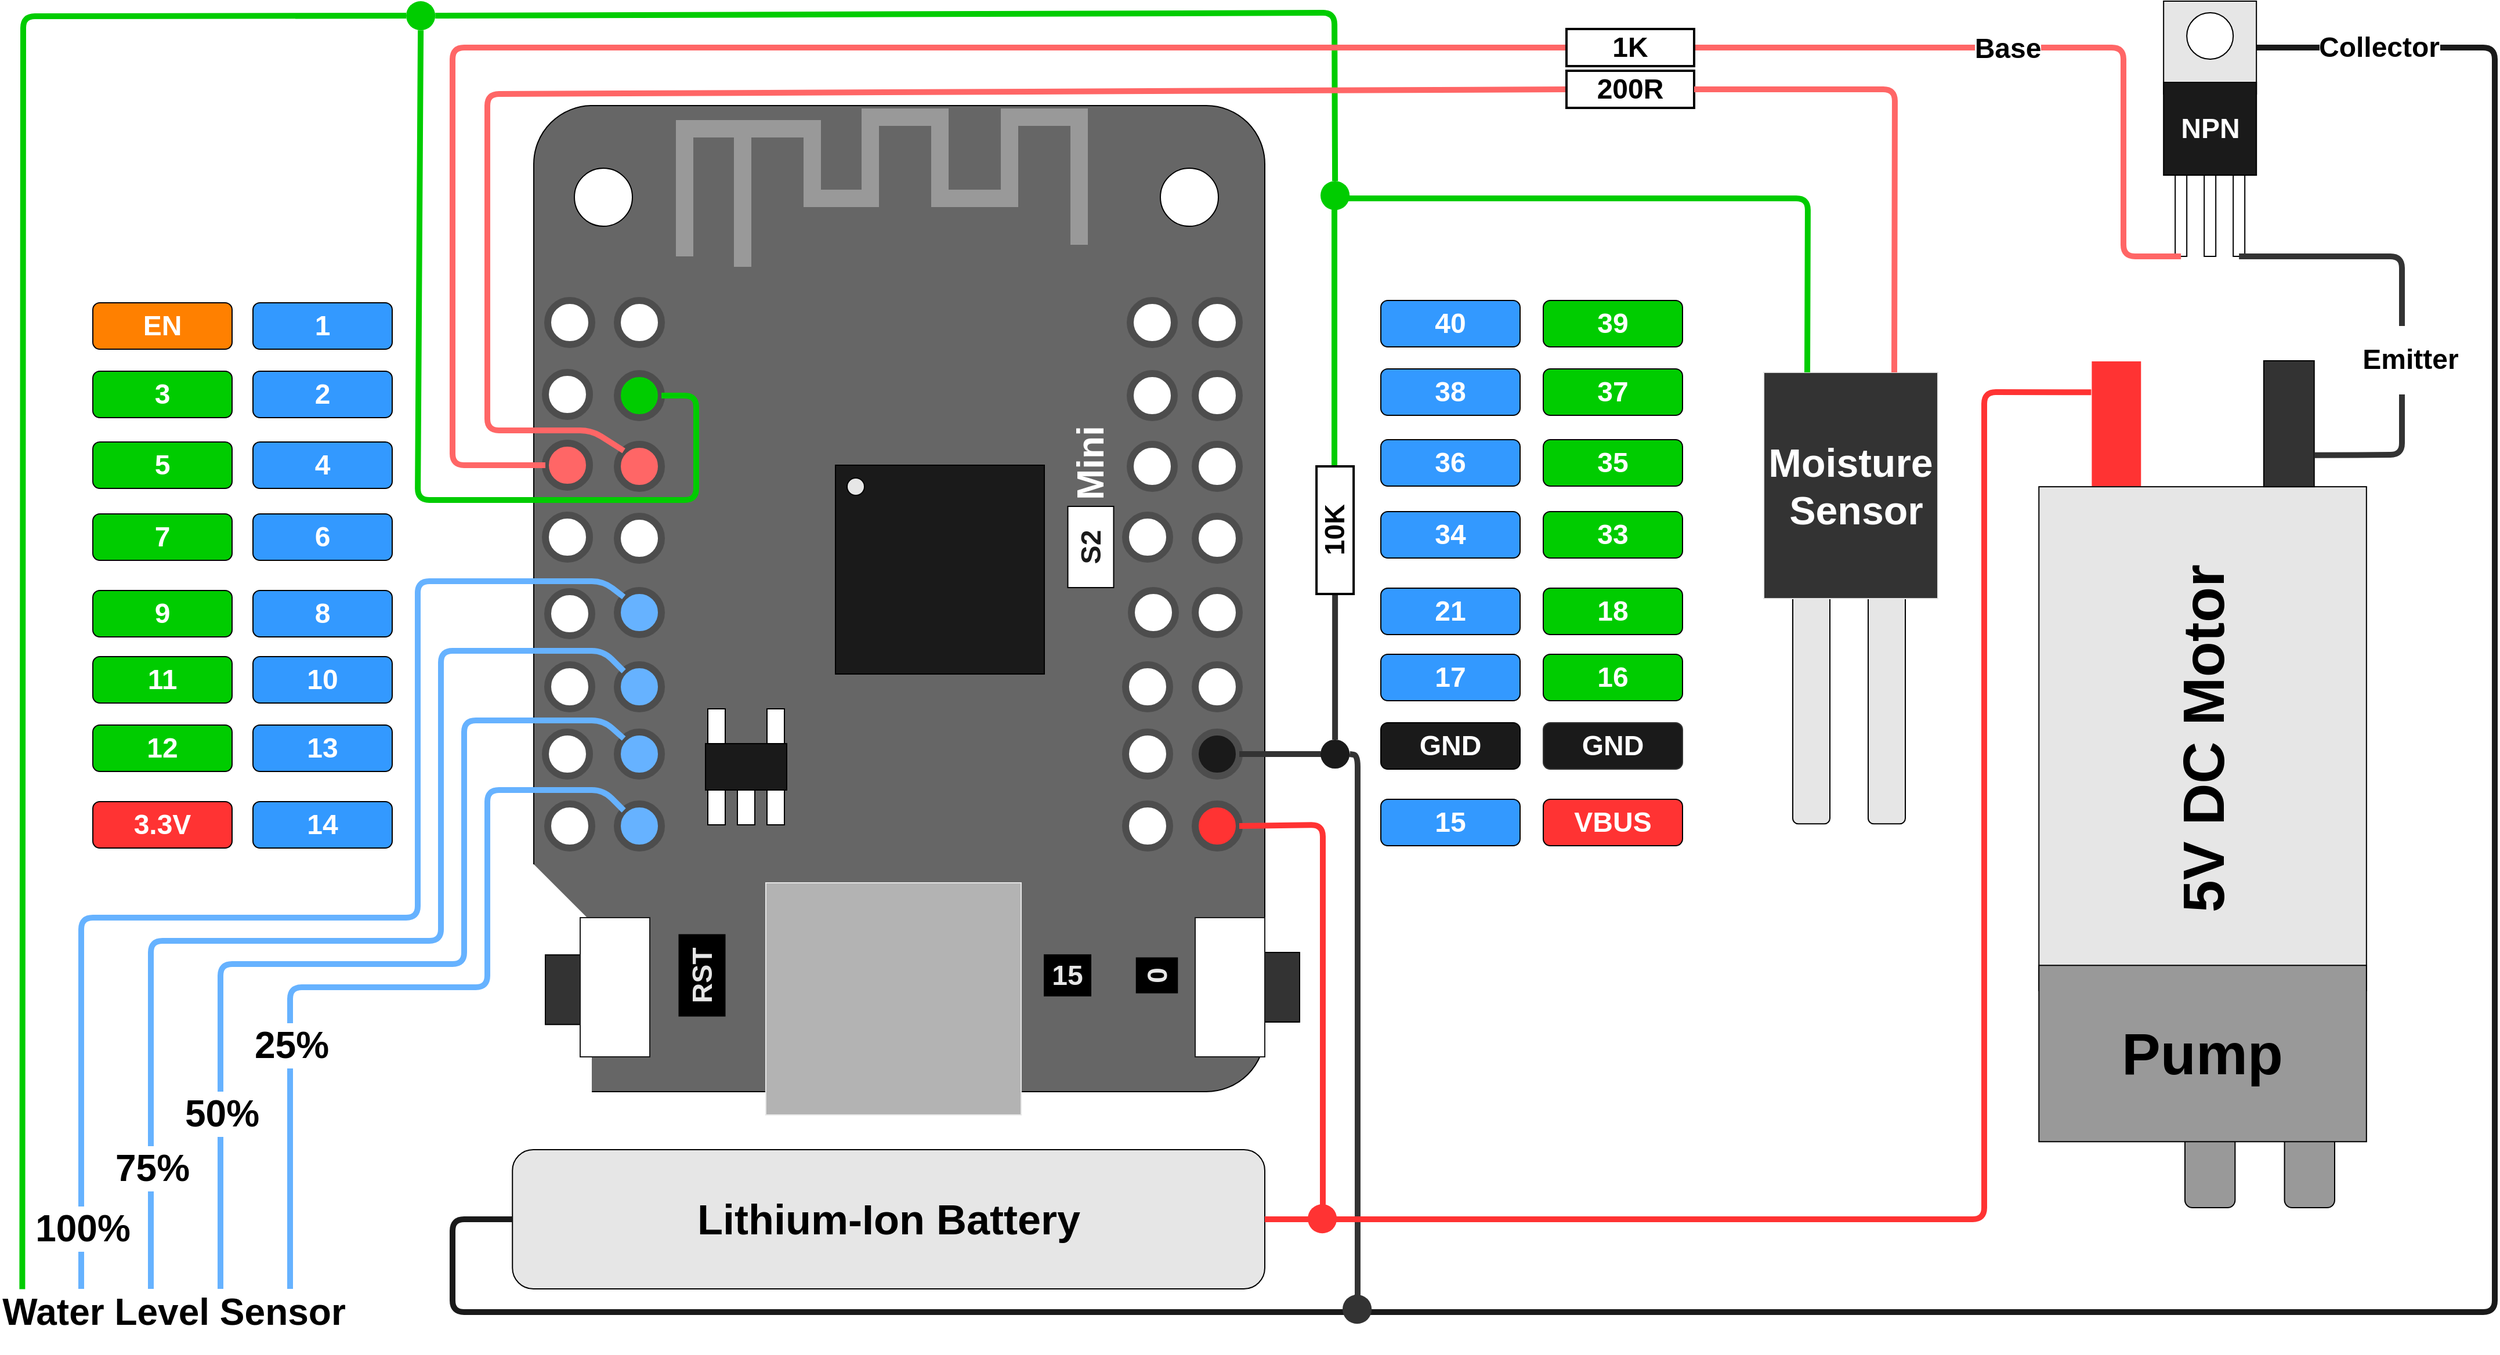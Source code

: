 <mxfile version="24.7.1" type="device">
  <diagram name="Page-1" id="AY__ZtW77cSAb1CSKdHF">
    <mxGraphModel dx="3865" dy="2707" grid="1" gridSize="10" guides="1" tooltips="1" connect="1" arrows="1" fold="1" page="1" pageScale="1" pageWidth="850" pageHeight="1100" math="0" shadow="0">
      <root>
        <mxCell id="0" />
        <mxCell id="1" parent="0" />
        <mxCell id="TcDIFDmibQCKH7xWG7xC-8" value="" style="endArrow=none;html=1;strokeColor=#00CC00;strokeWidth=5;exitX=1;exitY=0.5;exitDx=0;exitDy=0;entryX=0.5;entryY=0;entryDx=0;entryDy=0;" edge="1" parent="1" source="TcDIFDmibQCKH7xWG7xC-5" target="u716lGbHVDkh0mk6CN_7-56">
          <mxGeometry width="50" height="50" relative="1" as="geometry">
            <mxPoint x="463" y="-180" as="sourcePoint" />
            <mxPoint x="920" y="-170" as="targetPoint" />
            <Array as="points">
              <mxPoint x="880" y="-60" />
            </Array>
          </mxGeometry>
        </mxCell>
        <mxCell id="u716lGbHVDkh0mk6CN_7-10" value="" style="rounded=1;whiteSpace=wrap;html=1;fillColor=#999999;fontColor=#000000;" parent="1" vertex="1">
          <mxGeometry x="1698.79" y="889.12" width="43.21" height="80.88" as="geometry" />
        </mxCell>
        <mxCell id="pgvzjLH3voalXGMV9zmU-2" value="" style="rounded=1;whiteSpace=wrap;html=1;fillColor=#666666;arcSize=8;" parent="1" vertex="1">
          <mxGeometry x="190" y="20" width="630" height="850" as="geometry" />
        </mxCell>
        <mxCell id="pgvzjLH3voalXGMV9zmU-93" value="" style="shape=card;whiteSpace=wrap;html=1;rotation=90;size=50;strokeColor=none;fillColor=#FFFFFF;" parent="1" vertex="1">
          <mxGeometry x="115" y="745.81" width="196.81" height="53.19" as="geometry" />
        </mxCell>
        <mxCell id="pgvzjLH3voalXGMV9zmU-3" value="" style="rounded=0;whiteSpace=wrap;html=1;fillColor=#B3B3B3;fontColor=#333333;strokeColor=#E6E6E6;" parent="1" vertex="1">
          <mxGeometry x="390" y="690" width="220" height="200" as="geometry" />
        </mxCell>
        <mxCell id="pgvzjLH3voalXGMV9zmU-4" value="" style="whiteSpace=wrap;html=1;aspect=fixed;fillColor=#1A1A1A;" parent="1" vertex="1">
          <mxGeometry x="450" y="330" width="180" height="180" as="geometry" />
        </mxCell>
        <mxCell id="pgvzjLH3voalXGMV9zmU-5" value="" style="ellipse;whiteSpace=wrap;html=1;aspect=fixed;fillColor=#E6E6E6;" parent="1" vertex="1">
          <mxGeometry x="460" y="341" width="15" height="15" as="geometry" />
        </mxCell>
        <mxCell id="pgvzjLH3voalXGMV9zmU-7" value="" style="rounded=0;whiteSpace=wrap;html=1;fillColor=#1A1A1A;" parent="1" vertex="1">
          <mxGeometry x="338" y="570" width="70" height="40" as="geometry" />
        </mxCell>
        <mxCell id="pgvzjLH3voalXGMV9zmU-8" value="&lt;h1&gt;EN&lt;/h1&gt;" style="rounded=1;whiteSpace=wrap;html=1;fillColor=#FF8000;fontColor=#FFFFFF;" parent="1" vertex="1">
          <mxGeometry x="-190" y="190" width="120" height="40" as="geometry" />
        </mxCell>
        <mxCell id="pgvzjLH3voalXGMV9zmU-9" value="&lt;h1&gt;1&lt;/h1&gt;" style="rounded=1;whiteSpace=wrap;html=1;fillColor=#3399FF;fontColor=#FFFFFF;" parent="1" vertex="1">
          <mxGeometry x="-52" y="190" width="120" height="40" as="geometry" />
        </mxCell>
        <mxCell id="pgvzjLH3voalXGMV9zmU-10" value="&lt;h1&gt;3&lt;/h1&gt;" style="rounded=1;whiteSpace=wrap;html=1;fillColor=#00CC00;fontColor=#FFFFFF;" parent="1" vertex="1">
          <mxGeometry x="-190" y="249" width="120" height="40" as="geometry" />
        </mxCell>
        <mxCell id="pgvzjLH3voalXGMV9zmU-11" value="&lt;h1&gt;5&lt;/h1&gt;" style="rounded=1;whiteSpace=wrap;html=1;fillColor=#00CC00;fontColor=#FFFFFF;" parent="1" vertex="1">
          <mxGeometry x="-190" y="310" width="120" height="40" as="geometry" />
        </mxCell>
        <mxCell id="pgvzjLH3voalXGMV9zmU-12" value="&lt;h1&gt;7&lt;/h1&gt;" style="rounded=1;whiteSpace=wrap;html=1;fillColor=#00CC00;fontColor=#FFFFFF;" parent="1" vertex="1">
          <mxGeometry x="-190" y="372" width="120" height="40" as="geometry" />
        </mxCell>
        <mxCell id="pgvzjLH3voalXGMV9zmU-13" value="&lt;h1&gt;&lt;font color=&quot;#1a1a1a&quot;&gt;S2&lt;/font&gt;&lt;/h1&gt;" style="rounded=0;whiteSpace=wrap;html=1;rotation=-90;fontColor=#E6E6E6;fillColor=#FFFFFF;" parent="1" vertex="1">
          <mxGeometry x="635" y="380.75" width="70" height="39.5" as="geometry" />
        </mxCell>
        <mxCell id="pgvzjLH3voalXGMV9zmU-14" value="&lt;h1&gt;9&lt;/h1&gt;" style="rounded=1;whiteSpace=wrap;html=1;fillColor=#00CC00;fontColor=#FFFFFF;" parent="1" vertex="1">
          <mxGeometry x="-190" y="438" width="120" height="40" as="geometry" />
        </mxCell>
        <mxCell id="pgvzjLH3voalXGMV9zmU-15" value="&lt;h1&gt;11&lt;/h1&gt;" style="rounded=1;whiteSpace=wrap;html=1;fillColor=#00CC00;fontColor=#FFFFFF;" parent="1" vertex="1">
          <mxGeometry x="-190" y="495" width="120" height="40" as="geometry" />
        </mxCell>
        <mxCell id="pgvzjLH3voalXGMV9zmU-16" value="&lt;h1&gt;12&lt;/h1&gt;" style="rounded=1;whiteSpace=wrap;html=1;fillColor=#00CC00;fontColor=#FFFFFF;" parent="1" vertex="1">
          <mxGeometry x="-190" y="554" width="120" height="40" as="geometry" />
        </mxCell>
        <mxCell id="pgvzjLH3voalXGMV9zmU-17" value="&lt;h1&gt;3.3V&lt;/h1&gt;" style="rounded=1;whiteSpace=wrap;html=1;fillColor=#FF3333;fontColor=#FFFFFF;" parent="1" vertex="1">
          <mxGeometry x="-190" y="620" width="120" height="40" as="geometry" />
        </mxCell>
        <mxCell id="pgvzjLH3voalXGMV9zmU-18" value="&lt;h1&gt;2&lt;/h1&gt;" style="rounded=1;whiteSpace=wrap;html=1;fillColor=#3399FF;fontColor=#FFFFFF;" parent="1" vertex="1">
          <mxGeometry x="-52" y="249" width="120" height="40" as="geometry" />
        </mxCell>
        <mxCell id="pgvzjLH3voalXGMV9zmU-21" value="&lt;h1&gt;4&lt;/h1&gt;" style="rounded=1;whiteSpace=wrap;html=1;fillColor=#3399FF;fontColor=#FFFFFF;" parent="1" vertex="1">
          <mxGeometry x="-52" y="310" width="120" height="40" as="geometry" />
        </mxCell>
        <mxCell id="pgvzjLH3voalXGMV9zmU-22" value="&lt;h1&gt;6&lt;/h1&gt;" style="rounded=1;whiteSpace=wrap;html=1;fillColor=#3399FF;fontColor=#FFFFFF;" parent="1" vertex="1">
          <mxGeometry x="-52" y="372" width="120" height="40" as="geometry" />
        </mxCell>
        <mxCell id="pgvzjLH3voalXGMV9zmU-23" value="&lt;h1&gt;8&lt;/h1&gt;" style="rounded=1;whiteSpace=wrap;html=1;fillColor=#3399FF;fontColor=#FFFFFF;" parent="1" vertex="1">
          <mxGeometry x="-52" y="438" width="120" height="40" as="geometry" />
        </mxCell>
        <mxCell id="pgvzjLH3voalXGMV9zmU-24" value="&lt;h1&gt;10&lt;/h1&gt;" style="rounded=1;whiteSpace=wrap;html=1;fillColor=#3399FF;fontColor=#FFFFFF;" parent="1" vertex="1">
          <mxGeometry x="-52" y="495" width="120" height="40" as="geometry" />
        </mxCell>
        <mxCell id="pgvzjLH3voalXGMV9zmU-25" value="&lt;h1&gt;13&lt;/h1&gt;" style="rounded=1;whiteSpace=wrap;html=1;fillColor=#3399FF;fontColor=#FFFFFF;" parent="1" vertex="1">
          <mxGeometry x="-52" y="554" width="120" height="40" as="geometry" />
        </mxCell>
        <mxCell id="pgvzjLH3voalXGMV9zmU-26" value="&lt;h1&gt;14&lt;/h1&gt;" style="rounded=1;whiteSpace=wrap;html=1;fillColor=#3399FF;fontColor=#FFFFFF;" parent="1" vertex="1">
          <mxGeometry x="-52" y="620" width="120" height="40" as="geometry" />
        </mxCell>
        <mxCell id="pgvzjLH3voalXGMV9zmU-27" value="&lt;h1&gt;&lt;font&gt;GND&lt;/font&gt;&lt;/h1&gt;" style="rounded=1;whiteSpace=wrap;html=1;fillColor=#1A1A1A;fontColor=#FFFFFF;" parent="1" vertex="1">
          <mxGeometry x="920" y="552" width="120" height="40" as="geometry" />
        </mxCell>
        <mxCell id="pgvzjLH3voalXGMV9zmU-28" value="&lt;h1&gt;&lt;font&gt;GND&lt;/font&gt;&lt;/h1&gt;" style="rounded=1;whiteSpace=wrap;html=1;fillColor=#1A1A1A;strokeColor=#333333;fontColor=#FFFFFF;" parent="1" vertex="1">
          <mxGeometry x="1060" y="552" width="120" height="40" as="geometry" />
        </mxCell>
        <mxCell id="pgvzjLH3voalXGMV9zmU-29" value="&lt;h1&gt;VBUS&lt;/h1&gt;" style="rounded=1;whiteSpace=wrap;html=1;fillColor=#FF3333;fontColor=#FFFFFF;" parent="1" vertex="1">
          <mxGeometry x="1060" y="618" width="120" height="40" as="geometry" />
        </mxCell>
        <mxCell id="pgvzjLH3voalXGMV9zmU-30" value="&lt;h1&gt;15&lt;/h1&gt;" style="rounded=1;whiteSpace=wrap;html=1;fillColor=#3399FF;fontColor=#FFFFFF;" parent="1" vertex="1">
          <mxGeometry x="920" y="618" width="120" height="40" as="geometry" />
        </mxCell>
        <mxCell id="pgvzjLH3voalXGMV9zmU-31" value="&lt;h1&gt;16&lt;/h1&gt;" style="rounded=1;whiteSpace=wrap;html=1;fillColor=#00CC00;fontColor=#FFFFFF;" parent="1" vertex="1">
          <mxGeometry x="1060" y="493" width="120" height="40" as="geometry" />
        </mxCell>
        <mxCell id="pgvzjLH3voalXGMV9zmU-32" value="&lt;h1&gt;RST&lt;/h1&gt;" style="rounded=0;whiteSpace=wrap;html=1;rotation=-90;fontColor=#E6E6E6;fillColor=#000000;" parent="1" vertex="1">
          <mxGeometry x="300" y="750" width="70" height="39.5" as="geometry" />
        </mxCell>
        <mxCell id="pgvzjLH3voalXGMV9zmU-33" value="&lt;h1&gt;15&lt;/h1&gt;" style="rounded=0;whiteSpace=wrap;html=1;rotation=0;fontColor=#E6E6E6;fillColor=#000000;" parent="1" vertex="1">
          <mxGeometry x="630" y="752.13" width="40" height="35.25" as="geometry" />
        </mxCell>
        <mxCell id="pgvzjLH3voalXGMV9zmU-34" value="&lt;h1&gt;0&lt;/h1&gt;" style="rounded=0;whiteSpace=wrap;html=1;rotation=90;fontColor=#E6E6E6;fillColor=#000000;" parent="1" vertex="1">
          <mxGeometry x="712" y="752.13" width="30" height="35.25" as="geometry" />
        </mxCell>
        <mxCell id="pgvzjLH3voalXGMV9zmU-35" value="&lt;h1 style=&quot;font-size: 32px;&quot;&gt;Mini&lt;/h1&gt;" style="rounded=0;whiteSpace=wrap;html=1;fillColor=none;strokeColor=none;rotation=-90;fontSize=32;fontColor=#FFFFFF;" parent="1" vertex="1">
          <mxGeometry x="635" y="310" width="70" height="36" as="geometry" />
        </mxCell>
        <mxCell id="pgvzjLH3voalXGMV9zmU-36" value="" style="rounded=0;whiteSpace=wrap;html=1;fillColor=#333333;" parent="1" vertex="1">
          <mxGeometry x="820" y="750" width="30" height="60" as="geometry" />
        </mxCell>
        <mxCell id="pgvzjLH3voalXGMV9zmU-37" value="" style="rounded=0;whiteSpace=wrap;html=1;fillColor=#333333;" parent="1" vertex="1">
          <mxGeometry x="200" y="752.13" width="30" height="60" as="geometry" />
        </mxCell>
        <mxCell id="pgvzjLH3voalXGMV9zmU-38" value="" style="rounded=0;whiteSpace=wrap;html=1;fillColor=#FFFFFF;strokeColor=#1A1A1A;" parent="1" vertex="1">
          <mxGeometry x="230" y="720" width="60" height="120" as="geometry" />
        </mxCell>
        <mxCell id="pgvzjLH3voalXGMV9zmU-39" value="" style="rounded=0;whiteSpace=wrap;html=1;fillColor=#FFFFFF;strokeColor=#1A1A1A;" parent="1" vertex="1">
          <mxGeometry x="760" y="720" width="60" height="120" as="geometry" />
        </mxCell>
        <mxCell id="pgvzjLH3voalXGMV9zmU-40" value="&lt;h1&gt;18&lt;/h1&gt;" style="rounded=1;whiteSpace=wrap;html=1;fillColor=#00CC00;fontColor=#FFFFFF;" parent="1" vertex="1">
          <mxGeometry x="1060" y="436" width="120" height="40" as="geometry" />
        </mxCell>
        <mxCell id="pgvzjLH3voalXGMV9zmU-41" value="&lt;h1&gt;33&lt;/h1&gt;" style="rounded=1;whiteSpace=wrap;html=1;fillColor=#00CC00;fontColor=#FFFFFF;" parent="1" vertex="1">
          <mxGeometry x="1060" y="370" width="120" height="40" as="geometry" />
        </mxCell>
        <mxCell id="pgvzjLH3voalXGMV9zmU-42" value="" style="rounded=0;whiteSpace=wrap;html=1;fillColor=#FFFFFF;" parent="1" vertex="1">
          <mxGeometry x="391" y="540" width="15" height="30" as="geometry" />
        </mxCell>
        <mxCell id="pgvzjLH3voalXGMV9zmU-43" value="" style="rounded=0;whiteSpace=wrap;html=1;fillColor=#FFFFFF;" parent="1" vertex="1">
          <mxGeometry x="391" y="610" width="15" height="30" as="geometry" />
        </mxCell>
        <mxCell id="pgvzjLH3voalXGMV9zmU-44" value="" style="rounded=0;whiteSpace=wrap;html=1;fillColor=#FFFFFF;" parent="1" vertex="1">
          <mxGeometry x="365.5" y="610" width="15" height="30" as="geometry" />
        </mxCell>
        <mxCell id="pgvzjLH3voalXGMV9zmU-45" value="" style="rounded=0;whiteSpace=wrap;html=1;fillColor=#FFFFFF;" parent="1" vertex="1">
          <mxGeometry x="340" y="610" width="15" height="30" as="geometry" />
        </mxCell>
        <mxCell id="pgvzjLH3voalXGMV9zmU-46" value="" style="rounded=0;whiteSpace=wrap;html=1;fillColor=#FFFFFF;" parent="1" vertex="1">
          <mxGeometry x="340" y="540" width="15" height="30" as="geometry" />
        </mxCell>
        <mxCell id="pgvzjLH3voalXGMV9zmU-47" value="&lt;h1&gt;35&lt;/h1&gt;" style="rounded=1;whiteSpace=wrap;html=1;fillColor=#00CC00;fontColor=#FFFFFF;" parent="1" vertex="1">
          <mxGeometry x="1060" y="308" width="120" height="40" as="geometry" />
        </mxCell>
        <mxCell id="pgvzjLH3voalXGMV9zmU-48" value="&lt;h1&gt;37&lt;/h1&gt;" style="rounded=1;whiteSpace=wrap;html=1;fillColor=#00CC00;fontColor=#FFFFFF;" parent="1" vertex="1">
          <mxGeometry x="1060" y="247" width="120" height="40" as="geometry" />
        </mxCell>
        <mxCell id="pgvzjLH3voalXGMV9zmU-49" value="&lt;h1&gt;39&lt;/h1&gt;" style="rounded=1;whiteSpace=wrap;html=1;fillColor=#00CC00;fontColor=#FFFFFF;" parent="1" vertex="1">
          <mxGeometry x="1060" y="188" width="120" height="40" as="geometry" />
        </mxCell>
        <mxCell id="pgvzjLH3voalXGMV9zmU-50" value="&lt;h1&gt;17&lt;/h1&gt;" style="rounded=1;whiteSpace=wrap;html=1;fillColor=#3399FF;fontColor=#FFFFFF;" parent="1" vertex="1">
          <mxGeometry x="920" y="493" width="120" height="40" as="geometry" />
        </mxCell>
        <mxCell id="pgvzjLH3voalXGMV9zmU-51" value="&lt;h1&gt;21&lt;/h1&gt;" style="rounded=1;whiteSpace=wrap;html=1;fillColor=#3399FF;fontColor=#FFFFFF;" parent="1" vertex="1">
          <mxGeometry x="920" y="436" width="120" height="40" as="geometry" />
        </mxCell>
        <mxCell id="pgvzjLH3voalXGMV9zmU-52" value="&lt;h1&gt;34&lt;/h1&gt;" style="rounded=1;whiteSpace=wrap;html=1;fillColor=#3399FF;fontColor=#FFFFFF;" parent="1" vertex="1">
          <mxGeometry x="920" y="370" width="120" height="40" as="geometry" />
        </mxCell>
        <mxCell id="pgvzjLH3voalXGMV9zmU-53" value="&lt;h1&gt;36&lt;/h1&gt;" style="rounded=1;whiteSpace=wrap;html=1;fillColor=#3399FF;fontColor=#FFFFFF;" parent="1" vertex="1">
          <mxGeometry x="920" y="308" width="120" height="40" as="geometry" />
        </mxCell>
        <mxCell id="pgvzjLH3voalXGMV9zmU-54" value="&lt;h1&gt;38&lt;/h1&gt;" style="rounded=1;whiteSpace=wrap;html=1;fillColor=#3399FF;fontColor=#FFFFFF;" parent="1" vertex="1">
          <mxGeometry x="920" y="247" width="120" height="40" as="geometry" />
        </mxCell>
        <mxCell id="pgvzjLH3voalXGMV9zmU-55" value="&lt;h1&gt;40&lt;/h1&gt;" style="rounded=1;whiteSpace=wrap;html=1;fillColor=#3399FF;fontColor=#FFFFFF;" parent="1" vertex="1">
          <mxGeometry x="920" y="188" width="120" height="40" as="geometry" />
        </mxCell>
        <mxCell id="pgvzjLH3voalXGMV9zmU-56" value="" style="ellipse;whiteSpace=wrap;html=1;aspect=fixed;fillColor=#FFFFFF;" parent="1" vertex="1">
          <mxGeometry x="225" y="74" width="50" height="50" as="geometry" />
        </mxCell>
        <mxCell id="pgvzjLH3voalXGMV9zmU-57" value="" style="ellipse;whiteSpace=wrap;html=1;aspect=fixed;fillColor=#FFFFFF;" parent="1" vertex="1">
          <mxGeometry x="730" y="74" width="50" height="50" as="geometry" />
        </mxCell>
        <mxCell id="pgvzjLH3voalXGMV9zmU-58" value="" style="ellipse;whiteSpace=wrap;html=1;aspect=fixed;strokeWidth=6;strokeColor=#4D4D4D;fillColor=#FFFFFF;" parent="1" vertex="1">
          <mxGeometry x="202" y="188" width="38" height="38" as="geometry" />
        </mxCell>
        <mxCell id="pgvzjLH3voalXGMV9zmU-59" value="" style="ellipse;whiteSpace=wrap;html=1;aspect=fixed;strokeWidth=6;strokeColor=#4D4D4D;fillColor=#FFFFFF;" parent="1" vertex="1">
          <mxGeometry x="200" y="250" width="38" height="38" as="geometry" />
        </mxCell>
        <mxCell id="pgvzjLH3voalXGMV9zmU-60" value="" style="ellipse;whiteSpace=wrap;html=1;aspect=fixed;strokeWidth=6;strokeColor=#4D4D4D;fillColor=#FF6666;" parent="1" vertex="1">
          <mxGeometry x="200" y="311" width="38" height="38" as="geometry" />
        </mxCell>
        <mxCell id="pgvzjLH3voalXGMV9zmU-61" value="" style="ellipse;whiteSpace=wrap;html=1;aspect=fixed;strokeWidth=6;strokeColor=#4D4D4D;fillColor=#FFFFFF;" parent="1" vertex="1">
          <mxGeometry x="200" y="373" width="38" height="38" as="geometry" />
        </mxCell>
        <mxCell id="pgvzjLH3voalXGMV9zmU-62" value="" style="ellipse;whiteSpace=wrap;html=1;aspect=fixed;strokeWidth=6;strokeColor=#4D4D4D;fillColor=#FFFFFF;" parent="1" vertex="1">
          <mxGeometry x="202" y="439" width="38" height="38" as="geometry" />
        </mxCell>
        <mxCell id="pgvzjLH3voalXGMV9zmU-63" value="" style="ellipse;whiteSpace=wrap;html=1;aspect=fixed;strokeWidth=6;strokeColor=#4D4D4D;fillColor=#FFFFFF;" parent="1" vertex="1">
          <mxGeometry x="202" y="502" width="38" height="38" as="geometry" />
        </mxCell>
        <mxCell id="pgvzjLH3voalXGMV9zmU-64" value="" style="ellipse;whiteSpace=wrap;html=1;aspect=fixed;strokeWidth=6;strokeColor=#4D4D4D;fillColor=#FFFFFF;" parent="1" vertex="1">
          <mxGeometry x="200" y="560" width="38" height="38" as="geometry" />
        </mxCell>
        <mxCell id="pgvzjLH3voalXGMV9zmU-65" value="" style="ellipse;whiteSpace=wrap;html=1;aspect=fixed;strokeWidth=6;strokeColor=#4D4D4D;fillColor=#FFFFFF;" parent="1" vertex="1">
          <mxGeometry x="202" y="622" width="38" height="38" as="geometry" />
        </mxCell>
        <mxCell id="pgvzjLH3voalXGMV9zmU-66" value="" style="ellipse;whiteSpace=wrap;html=1;aspect=fixed;strokeWidth=6;strokeColor=#4D4D4D;fillColor=#66B2FF;" parent="1" vertex="1">
          <mxGeometry x="262" y="622" width="38" height="38" as="geometry" />
        </mxCell>
        <mxCell id="pgvzjLH3voalXGMV9zmU-67" value="" style="ellipse;whiteSpace=wrap;html=1;aspect=fixed;strokeWidth=6;strokeColor=#4D4D4D;fillColor=#66B2FF;" parent="1" vertex="1">
          <mxGeometry x="262" y="560" width="38" height="38" as="geometry" />
        </mxCell>
        <mxCell id="pgvzjLH3voalXGMV9zmU-68" value="" style="ellipse;whiteSpace=wrap;html=1;aspect=fixed;strokeWidth=6;strokeColor=#4D4D4D;fillColor=#66B2FF;" parent="1" vertex="1">
          <mxGeometry x="262" y="502" width="38" height="38" as="geometry" />
        </mxCell>
        <mxCell id="pgvzjLH3voalXGMV9zmU-69" value="" style="ellipse;whiteSpace=wrap;html=1;aspect=fixed;strokeWidth=6;strokeColor=#4D4D4D;fillColor=#66B2FF;" parent="1" vertex="1">
          <mxGeometry x="262" y="438" width="38" height="38" as="geometry" />
        </mxCell>
        <mxCell id="pgvzjLH3voalXGMV9zmU-70" value="" style="ellipse;whiteSpace=wrap;html=1;aspect=fixed;strokeWidth=6;strokeColor=#4D4D4D;fillColor=#FFFFFF;" parent="1" vertex="1">
          <mxGeometry x="262" y="374" width="38" height="38" as="geometry" />
        </mxCell>
        <mxCell id="pgvzjLH3voalXGMV9zmU-71" value="" style="ellipse;whiteSpace=wrap;html=1;aspect=fixed;strokeWidth=6;strokeColor=#4D4D4D;fillColor=#FF6666;" parent="1" vertex="1">
          <mxGeometry x="262" y="312" width="38" height="38" as="geometry" />
        </mxCell>
        <mxCell id="pgvzjLH3voalXGMV9zmU-72" value="" style="ellipse;whiteSpace=wrap;html=1;aspect=fixed;strokeWidth=6;strokeColor=#4D4D4D;fillColor=#00CC00;" parent="1" vertex="1">
          <mxGeometry x="262" y="251" width="38" height="38" as="geometry" />
        </mxCell>
        <mxCell id="pgvzjLH3voalXGMV9zmU-73" value="" style="ellipse;whiteSpace=wrap;html=1;aspect=fixed;strokeWidth=6;strokeColor=#4D4D4D;fillColor=#FFFFFF;" parent="1" vertex="1">
          <mxGeometry x="262" y="188" width="38" height="38" as="geometry" />
        </mxCell>
        <mxCell id="pgvzjLH3voalXGMV9zmU-74" value="" style="ellipse;whiteSpace=wrap;html=1;aspect=fixed;strokeWidth=6;strokeColor=#4D4D4D;fillColor=#FFFFFF;" parent="1" vertex="1">
          <mxGeometry x="704" y="188" width="38" height="38" as="geometry" />
        </mxCell>
        <mxCell id="pgvzjLH3voalXGMV9zmU-75" value="" style="ellipse;whiteSpace=wrap;html=1;aspect=fixed;strokeWidth=6;strokeColor=#4D4D4D;fillColor=#FFFFFF;" parent="1" vertex="1">
          <mxGeometry x="704" y="251" width="38" height="38" as="geometry" />
        </mxCell>
        <mxCell id="pgvzjLH3voalXGMV9zmU-76" value="" style="ellipse;whiteSpace=wrap;html=1;aspect=fixed;strokeWidth=6;strokeColor=#4D4D4D;fillColor=#FFFFFF;" parent="1" vertex="1">
          <mxGeometry x="704" y="312" width="38" height="38" as="geometry" />
        </mxCell>
        <mxCell id="pgvzjLH3voalXGMV9zmU-77" value="" style="ellipse;whiteSpace=wrap;html=1;aspect=fixed;strokeWidth=6;strokeColor=#4D4D4D;fillColor=#FFFFFF;" parent="1" vertex="1">
          <mxGeometry x="700" y="373" width="38" height="38" as="geometry" />
        </mxCell>
        <mxCell id="pgvzjLH3voalXGMV9zmU-78" value="" style="ellipse;whiteSpace=wrap;html=1;aspect=fixed;strokeWidth=6;strokeColor=#4D4D4D;fillColor=#FFFFFF;" parent="1" vertex="1">
          <mxGeometry x="705" y="438" width="38" height="38" as="geometry" />
        </mxCell>
        <mxCell id="pgvzjLH3voalXGMV9zmU-79" value="" style="ellipse;whiteSpace=wrap;html=1;aspect=fixed;strokeWidth=6;strokeColor=#4D4D4D;fillColor=#FFFFFF;" parent="1" vertex="1">
          <mxGeometry x="700" y="502" width="38" height="38" as="geometry" />
        </mxCell>
        <mxCell id="pgvzjLH3voalXGMV9zmU-80" value="" style="ellipse;whiteSpace=wrap;html=1;aspect=fixed;strokeWidth=6;strokeColor=#4D4D4D;fillColor=#FFFFFF;" parent="1" vertex="1">
          <mxGeometry x="700" y="560" width="38" height="38" as="geometry" />
        </mxCell>
        <mxCell id="pgvzjLH3voalXGMV9zmU-81" value="" style="ellipse;whiteSpace=wrap;html=1;aspect=fixed;strokeWidth=6;strokeColor=#4D4D4D;fillColor=#FFFFFF;" parent="1" vertex="1">
          <mxGeometry x="700" y="622" width="38" height="38" as="geometry" />
        </mxCell>
        <mxCell id="pgvzjLH3voalXGMV9zmU-82" value="" style="ellipse;whiteSpace=wrap;html=1;aspect=fixed;strokeWidth=6;strokeColor=#4D4D4D;fillColor=#FF3333;" parent="1" vertex="1">
          <mxGeometry x="760" y="622" width="38" height="38" as="geometry" />
        </mxCell>
        <mxCell id="pgvzjLH3voalXGMV9zmU-83" value="" style="ellipse;whiteSpace=wrap;html=1;aspect=fixed;strokeWidth=6;strokeColor=#4D4D4D;fillColor=#1A1A1A;" parent="1" vertex="1">
          <mxGeometry x="760" y="560" width="38" height="38" as="geometry" />
        </mxCell>
        <mxCell id="pgvzjLH3voalXGMV9zmU-84" value="" style="ellipse;whiteSpace=wrap;html=1;aspect=fixed;strokeWidth=6;strokeColor=#4D4D4D;fillColor=#FFFFFF;" parent="1" vertex="1">
          <mxGeometry x="760" y="502" width="38" height="38" as="geometry" />
        </mxCell>
        <mxCell id="pgvzjLH3voalXGMV9zmU-85" value="" style="ellipse;whiteSpace=wrap;html=1;aspect=fixed;strokeWidth=6;strokeColor=#4D4D4D;fillColor=#FFFFFF;" parent="1" vertex="1">
          <mxGeometry x="760" y="438" width="38" height="38" as="geometry" />
        </mxCell>
        <mxCell id="pgvzjLH3voalXGMV9zmU-86" value="" style="ellipse;whiteSpace=wrap;html=1;aspect=fixed;strokeWidth=6;strokeColor=#4D4D4D;fillColor=#FFFFFF;" parent="1" vertex="1">
          <mxGeometry x="760" y="374" width="38" height="38" as="geometry" />
        </mxCell>
        <mxCell id="pgvzjLH3voalXGMV9zmU-87" value="" style="ellipse;whiteSpace=wrap;html=1;aspect=fixed;strokeWidth=6;strokeColor=#4D4D4D;fillColor=#FFFFFF;" parent="1" vertex="1">
          <mxGeometry x="760" y="312" width="38" height="38" as="geometry" />
        </mxCell>
        <mxCell id="pgvzjLH3voalXGMV9zmU-88" value="" style="ellipse;whiteSpace=wrap;html=1;aspect=fixed;strokeWidth=6;strokeColor=#4D4D4D;fillColor=#FFFFFF;" parent="1" vertex="1">
          <mxGeometry x="760" y="251" width="38" height="38" as="geometry" />
        </mxCell>
        <mxCell id="pgvzjLH3voalXGMV9zmU-89" value="" style="ellipse;whiteSpace=wrap;html=1;aspect=fixed;strokeWidth=6;strokeColor=#4D4D4D;fillColor=#FFFFFF;" parent="1" vertex="1">
          <mxGeometry x="760" y="188" width="38" height="38" as="geometry" />
        </mxCell>
        <mxCell id="pgvzjLH3voalXGMV9zmU-90" value="" style="endArrow=none;html=1;rounded=0;strokeColor=#999999;strokeWidth=15;" parent="1" edge="1">
          <mxGeometry width="50" height="50" relative="1" as="geometry">
            <mxPoint x="320" y="150" as="sourcePoint" />
            <mxPoint x="660" y="140" as="targetPoint" />
            <Array as="points">
              <mxPoint x="320" y="40" />
              <mxPoint x="430" y="40" />
              <mxPoint x="430" y="100" />
              <mxPoint x="480" y="100" />
              <mxPoint x="480" y="30" />
              <mxPoint x="540" y="30" />
              <mxPoint x="540" y="100" />
              <mxPoint x="600" y="100" />
              <mxPoint x="600" y="30" />
              <mxPoint x="660" y="30" />
            </Array>
          </mxGeometry>
        </mxCell>
        <mxCell id="pgvzjLH3voalXGMV9zmU-91" value="" style="endArrow=none;html=1;rounded=0;strokeWidth=15;strokeColor=#999999;" parent="1" edge="1">
          <mxGeometry width="50" height="50" relative="1" as="geometry">
            <mxPoint x="370" y="159" as="sourcePoint" />
            <mxPoint x="370" y="39" as="targetPoint" />
          </mxGeometry>
        </mxCell>
        <mxCell id="u716lGbHVDkh0mk6CN_7-2" value="" style="rounded=1;whiteSpace=wrap;html=1;fillColor=#999999;fontColor=#000000;" parent="1" vertex="1">
          <mxGeometry x="1612.97" y="889.12" width="43.21" height="80.88" as="geometry" />
        </mxCell>
        <mxCell id="u716lGbHVDkh0mk6CN_7-3" value="" style="group" parent="1" vertex="1" connectable="0">
          <mxGeometry x="1487.14" y="240" width="282.28" height="673.12" as="geometry" />
        </mxCell>
        <mxCell id="u716lGbHVDkh0mk6CN_7-4" value="" style="rounded=0;whiteSpace=wrap;html=1;strokeColor=#FFFFFF;fillColor=#FF3333;fontSize=24;fontColor=#333333;" parent="u716lGbHVDkh0mk6CN_7-3" vertex="1">
          <mxGeometry x="45.056" width="43.428" height="108.568" as="geometry" />
        </mxCell>
        <mxCell id="u716lGbHVDkh0mk6CN_7-5" value="" style="rounded=0;whiteSpace=wrap;html=1;strokeColor=#000000;fillColor=#E6E6E6;fontSize=24;fontColor=#333333;" parent="u716lGbHVDkh0mk6CN_7-3" vertex="1">
          <mxGeometry y="108.568" width="282.28" height="434.271" as="geometry" />
        </mxCell>
        <mxCell id="u716lGbHVDkh0mk6CN_7-6" value="&lt;h1&gt;5V DC Motor&lt;/h1&gt;" style="text;html=1;strokeColor=none;fillColor=none;align=center;verticalAlign=middle;whiteSpace=wrap;rounded=0;fontSize=25;fontColor=#000000;rotation=-90;" parent="u716lGbHVDkh0mk6CN_7-3" vertex="1">
          <mxGeometry x="-27.142" y="249.706" width="336.565" height="151.995" as="geometry" />
        </mxCell>
        <mxCell id="u716lGbHVDkh0mk6CN_7-7" value="" style="rounded=0;whiteSpace=wrap;html=1;strokeColor=#000000;fillColor=#999999;fontSize=24;fontColor=#333333;" parent="u716lGbHVDkh0mk6CN_7-3" vertex="1">
          <mxGeometry y="521.125" width="282.28" height="151.995" as="geometry" />
        </mxCell>
        <mxCell id="u716lGbHVDkh0mk6CN_7-8" value="&lt;h1&gt;Pump&lt;/h1&gt;" style="text;html=1;strokeColor=none;fillColor=none;align=center;verticalAlign=middle;whiteSpace=wrap;rounded=0;fontSize=25;fontColor=#000000;rotation=0;" parent="u716lGbHVDkh0mk6CN_7-3" vertex="1">
          <mxGeometry x="45.056" y="521.125" width="192.168" height="151.995" as="geometry" />
        </mxCell>
        <mxCell id="u716lGbHVDkh0mk6CN_7-9" value="" style="rounded=0;whiteSpace=wrap;html=1;strokeColor=#000000;fillColor=#333333;fontSize=24;" parent="u716lGbHVDkh0mk6CN_7-3" vertex="1">
          <mxGeometry x="193.796" width="43.428" height="108.568" as="geometry" />
        </mxCell>
        <mxCell id="u716lGbHVDkh0mk6CN_7-11" value="" style="endArrow=none;html=1;strokeColor=#00CC00;strokeWidth=5;entryX=1;entryY=0.5;entryDx=0;entryDy=0;exitX=0.5;exitY=1;exitDx=0;exitDy=0;" parent="1" source="TcDIFDmibQCKH7xWG7xC-5" target="pgvzjLH3voalXGMV9zmU-72" edge="1">
          <mxGeometry width="50" height="50" relative="1" as="geometry">
            <mxPoint x="90" y="-60" as="sourcePoint" />
            <mxPoint x="700" y="-552" as="targetPoint" />
            <Array as="points">
              <mxPoint x="90" y="360" />
              <mxPoint x="330" y="360" />
              <mxPoint x="330" y="270" />
            </Array>
          </mxGeometry>
        </mxCell>
        <mxCell id="u716lGbHVDkh0mk6CN_7-12" value="" style="group" parent="1" vertex="1" connectable="0">
          <mxGeometry x="1240" y="250" width="167.14" height="390" as="geometry" />
        </mxCell>
        <mxCell id="u716lGbHVDkh0mk6CN_7-13" value="" style="rounded=1;whiteSpace=wrap;html=1;strokeColor=#000000;fillColor=#E6E6E6;fontSize=18;" parent="u716lGbHVDkh0mk6CN_7-12" vertex="1">
          <mxGeometry x="35" y="167.14" width="32" height="222" as="geometry" />
        </mxCell>
        <mxCell id="u716lGbHVDkh0mk6CN_7-14" value="" style="rounded=1;whiteSpace=wrap;html=1;strokeColor=#000000;fillColor=#E6E6E6;fontSize=18;" parent="u716lGbHVDkh0mk6CN_7-12" vertex="1">
          <mxGeometry x="100" y="167.14" width="32" height="222" as="geometry" />
        </mxCell>
        <mxCell id="u716lGbHVDkh0mk6CN_7-15" value="&lt;h2 style=&quot;font-size: 34px;&quot;&gt;&lt;font style=&quot;font-size: 34px;&quot; color=&quot;#ffffff&quot;&gt;Moisture&lt;/font&gt;&lt;font style=&quot;font-size: 34px;&quot;&gt;&lt;br&gt;&lt;font style=&quot;font-size: 34px;&quot; color=&quot;#ffffff&quot;&gt;&amp;nbsp;Sensor&lt;/font&gt;&lt;/font&gt;&lt;/h2&gt;" style="rounded=0;whiteSpace=wrap;html=1;strokeColor=#E6E6E6;fillColor=#333333;fontSize=24;fontColor=#333333;" parent="u716lGbHVDkh0mk6CN_7-12" vertex="1">
          <mxGeometry x="10" width="150" height="195" as="geometry" />
        </mxCell>
        <mxCell id="u716lGbHVDkh0mk6CN_7-20" value="&lt;h1&gt;Lithium-Ion Battery&lt;br&gt;&lt;/h1&gt;" style="rounded=1;whiteSpace=wrap;html=1;strokeColor=#000000;fillColor=#E6E6E6;fontSize=18;rotation=0;" parent="1" vertex="1">
          <mxGeometry x="171.62" y="920" width="648.38" height="120" as="geometry" />
        </mxCell>
        <mxCell id="u716lGbHVDkh0mk6CN_7-21" value="" style="endArrow=none;html=1;strokeColor=#FF3333;strokeWidth=5;entryX=1;entryY=0.5;entryDx=0;entryDy=0;exitX=1;exitY=0.5;exitDx=0;exitDy=0;" parent="1" source="pgvzjLH3voalXGMV9zmU-82" target="u716lGbHVDkh0mk6CN_7-20" edge="1">
          <mxGeometry width="50" height="50" relative="1" as="geometry">
            <mxPoint x="2265" y="1080" as="sourcePoint" />
            <mxPoint x="1078" y="938" as="targetPoint" />
            <Array as="points">
              <mxPoint x="870" y="640" />
              <mxPoint x="870" y="980" />
            </Array>
          </mxGeometry>
        </mxCell>
        <mxCell id="u716lGbHVDkh0mk6CN_7-22" value="" style="endArrow=none;html=1;strokeColor=#1A1A1A;strokeWidth=5;entryX=0;entryY=0.5;entryDx=0;entryDy=0;exitX=1;exitY=0.5;exitDx=0;exitDy=0;" parent="1" source="u716lGbHVDkh0mk6CN_7-27" target="u716lGbHVDkh0mk6CN_7-20" edge="1">
          <mxGeometry width="50" height="50" relative="1" as="geometry">
            <mxPoint x="-310" y="170" as="sourcePoint" />
            <mxPoint x="830" y="990" as="targetPoint" />
            <Array as="points">
              <mxPoint x="1880" y="-30" />
              <mxPoint x="1880" y="1060" />
              <mxPoint x="120" y="1060" />
              <mxPoint x="120" y="980" />
            </Array>
          </mxGeometry>
        </mxCell>
        <mxCell id="u716lGbHVDkh0mk6CN_7-35" value="&lt;h1 style=&quot;font-size: 23px;&quot;&gt;&lt;font size=&quot;1&quot;&gt;&lt;span style=&quot;font-size: 24px;&quot;&gt;Collector&lt;/span&gt;&lt;/font&gt;&lt;/h1&gt;" style="edgeLabel;html=1;align=center;verticalAlign=middle;resizable=0;points=[];fontStyle=0;fontSize=28;" parent="u716lGbHVDkh0mk6CN_7-22" vertex="1" connectable="0">
          <mxGeometry x="-0.858" y="3" relative="1" as="geometry">
            <mxPoint x="-103" y="-21" as="offset" />
          </mxGeometry>
        </mxCell>
        <mxCell id="u716lGbHVDkh0mk6CN_7-24" value="" style="endArrow=none;html=1;strokeColor=#66B2FF;strokeWidth=5;exitX=0;exitY=0;exitDx=0;exitDy=0;" parent="1" source="pgvzjLH3voalXGMV9zmU-69" edge="1">
          <mxGeometry width="50" height="50" relative="1" as="geometry">
            <mxPoint x="-390" y="503" as="sourcePoint" />
            <mxPoint x="-200" y="1040" as="targetPoint" />
            <Array as="points">
              <mxPoint x="250" y="430" />
              <mxPoint x="90" y="430" />
              <mxPoint x="90" y="720" />
              <mxPoint x="-200" y="720" />
            </Array>
          </mxGeometry>
        </mxCell>
        <mxCell id="u716lGbHVDkh0mk6CN_7-25" value="100%" style="edgeLabel;html=1;align=center;verticalAlign=middle;resizable=0;points=[];fontSize=32;fontStyle=1" parent="u716lGbHVDkh0mk6CN_7-24" vertex="1" connectable="0">
          <mxGeometry x="0.784" y="1" relative="1" as="geometry">
            <mxPoint y="64" as="offset" />
          </mxGeometry>
        </mxCell>
        <mxCell id="u716lGbHVDkh0mk6CN_7-26" value="" style="endArrow=none;html=1;strokeColor=#333333;strokeWidth=5;exitX=1;exitY=0.5;exitDx=0;exitDy=0;entryX=0.5;entryY=0;entryDx=0;entryDy=0;" parent="1" source="Ae9W0-AIVdHXNHfP5-Jw-4" target="u716lGbHVDkh0mk6CN_7-44" edge="1">
          <mxGeometry width="50" height="50" relative="1" as="geometry">
            <mxPoint x="808" y="651" as="sourcePoint" />
            <mxPoint x="840" y="1120" as="targetPoint" />
            <Array as="points">
              <mxPoint x="900" y="580" />
              <mxPoint x="900" y="1060" />
            </Array>
          </mxGeometry>
        </mxCell>
        <mxCell id="u716lGbHVDkh0mk6CN_7-27" value="&lt;h1&gt;&lt;br&gt;&lt;/h1&gt;" style="whiteSpace=wrap;html=1;aspect=fixed;fillColor=#E6E6E6;" parent="1" vertex="1">
          <mxGeometry x="1594.58" y="-70" width="80" height="80" as="geometry" />
        </mxCell>
        <mxCell id="u716lGbHVDkh0mk6CN_7-28" value="" style="ellipse;whiteSpace=wrap;html=1;aspect=fixed;" parent="1" vertex="1">
          <mxGeometry x="1614.58" y="-60" width="40" height="40" as="geometry" />
        </mxCell>
        <mxCell id="u716lGbHVDkh0mk6CN_7-29" value="&lt;h1&gt;&lt;font color=&quot;#ffffff&quot;&gt;NPN&lt;/font&gt;&lt;/h1&gt;" style="whiteSpace=wrap;html=1;aspect=fixed;fillColor=#1A1A1A;" parent="1" vertex="1">
          <mxGeometry x="1594.58" width="80" height="80" as="geometry" />
        </mxCell>
        <mxCell id="u716lGbHVDkh0mk6CN_7-30" value="" style="rounded=0;whiteSpace=wrap;html=1;" parent="1" vertex="1">
          <mxGeometry x="1604.58" y="80" width="10" height="70" as="geometry" />
        </mxCell>
        <mxCell id="u716lGbHVDkh0mk6CN_7-31" value="" style="rounded=0;whiteSpace=wrap;html=1;" parent="1" vertex="1">
          <mxGeometry x="1629.58" y="80" width="10" height="70" as="geometry" />
        </mxCell>
        <mxCell id="u716lGbHVDkh0mk6CN_7-32" value="" style="rounded=0;whiteSpace=wrap;html=1;" parent="1" vertex="1">
          <mxGeometry x="1654.58" y="80" width="10" height="70" as="geometry" />
        </mxCell>
        <mxCell id="u716lGbHVDkh0mk6CN_7-33" value="" style="endArrow=none;html=1;strokeColor=#333333;strokeWidth=5;exitX=0.5;exitY=1;exitDx=0;exitDy=0;entryX=1;entryY=0.75;entryDx=0;entryDy=0;" parent="1" source="u716lGbHVDkh0mk6CN_7-32" target="u716lGbHVDkh0mk6CN_7-9" edge="1">
          <mxGeometry width="50" height="50" relative="1" as="geometry">
            <mxPoint x="2445.79" y="398" as="sourcePoint" />
            <mxPoint x="2025.79" y="178" as="targetPoint" />
            <Array as="points">
              <mxPoint x="1800" y="150" />
              <mxPoint x="1800" y="321" />
            </Array>
          </mxGeometry>
        </mxCell>
        <mxCell id="u716lGbHVDkh0mk6CN_7-34" value="&lt;h1 style=&quot;font-size: 23px;&quot;&gt;&lt;font size=&quot;1&quot;&gt;&lt;span style=&quot;font-size: 24px;&quot;&gt;Emitter&lt;/span&gt;&lt;/font&gt;&lt;/h1&gt;" style="edgeLabel;html=1;align=center;verticalAlign=middle;resizable=0;points=[];fontStyle=1" parent="u716lGbHVDkh0mk6CN_7-33" vertex="1" connectable="0">
          <mxGeometry x="0.212" y="5" relative="1" as="geometry">
            <mxPoint x="2" y="-5" as="offset" />
          </mxGeometry>
        </mxCell>
        <mxCell id="u716lGbHVDkh0mk6CN_7-38" value="" style="endArrow=none;html=1;strokeColor=#FF3333;strokeWidth=5;entryX=1;entryY=0.5;entryDx=0;entryDy=0;exitX=0;exitY=0.25;exitDx=0;exitDy=0;" parent="1" source="u716lGbHVDkh0mk6CN_7-4" target="u716lGbHVDkh0mk6CN_7-20" edge="1">
          <mxGeometry width="50" height="50" relative="1" as="geometry">
            <mxPoint x="808" y="651" as="sourcePoint" />
            <mxPoint x="830" y="990" as="targetPoint" />
            <Array as="points">
              <mxPoint x="1440" y="267" />
              <mxPoint x="1440" y="980" />
            </Array>
          </mxGeometry>
        </mxCell>
        <mxCell id="u716lGbHVDkh0mk6CN_7-39" value="" style="ellipse;whiteSpace=wrap;html=1;aspect=fixed;strokeWidth=6;strokeColor=none;fillColor=#FF3333;" parent="1" vertex="1">
          <mxGeometry x="857" y="967" width="25.12" height="25.12" as="geometry" />
        </mxCell>
        <mxCell id="u716lGbHVDkh0mk6CN_7-44" value="" style="ellipse;whiteSpace=wrap;html=1;aspect=fixed;strokeWidth=6;strokeColor=none;fillColor=#333333;" parent="1" vertex="1">
          <mxGeometry x="887" y="1045" width="25.12" height="25.12" as="geometry" />
        </mxCell>
        <mxCell id="u716lGbHVDkh0mk6CN_7-48" value="" style="endArrow=none;html=1;strokeColor=#66B2FF;strokeWidth=5;exitX=0;exitY=0;exitDx=0;exitDy=0;" parent="1" source="pgvzjLH3voalXGMV9zmU-68" edge="1">
          <mxGeometry width="50" height="50" relative="1" as="geometry">
            <mxPoint x="278" y="454" as="sourcePoint" />
            <mxPoint x="-140" y="1040" as="targetPoint" />
            <Array as="points">
              <mxPoint x="250" y="490" />
              <mxPoint x="110" y="490" />
              <mxPoint x="110" y="740" />
              <mxPoint x="-140" y="740" />
            </Array>
          </mxGeometry>
        </mxCell>
        <mxCell id="u716lGbHVDkh0mk6CN_7-49" value="75%" style="edgeLabel;html=1;align=center;verticalAlign=middle;resizable=0;points=[];fontSize=32;fontStyle=1" parent="u716lGbHVDkh0mk6CN_7-48" vertex="1" connectable="0">
          <mxGeometry x="0.784" y="1" relative="1" as="geometry">
            <mxPoint as="offset" />
          </mxGeometry>
        </mxCell>
        <mxCell id="u716lGbHVDkh0mk6CN_7-50" value="" style="endArrow=none;html=1;strokeColor=#66B2FF;strokeWidth=5;exitX=0;exitY=0;exitDx=0;exitDy=0;" parent="1" source="pgvzjLH3voalXGMV9zmU-67" edge="1">
          <mxGeometry width="50" height="50" relative="1" as="geometry">
            <mxPoint x="328" y="520" as="sourcePoint" />
            <mxPoint x="-80" y="1040" as="targetPoint" />
            <Array as="points">
              <mxPoint x="250" y="550" />
              <mxPoint x="130" y="550" />
              <mxPoint x="130" y="760" />
              <mxPoint x="-80" y="760" />
            </Array>
          </mxGeometry>
        </mxCell>
        <mxCell id="u716lGbHVDkh0mk6CN_7-51" value="50%" style="edgeLabel;html=1;align=center;verticalAlign=middle;resizable=0;points=[];fontSize=32;fontStyle=1" parent="u716lGbHVDkh0mk6CN_7-50" vertex="1" connectable="0">
          <mxGeometry x="0.784" y="1" relative="1" as="geometry">
            <mxPoint y="-60" as="offset" />
          </mxGeometry>
        </mxCell>
        <mxCell id="u716lGbHVDkh0mk6CN_7-52" value="" style="endArrow=none;html=1;strokeColor=#66B2FF;strokeWidth=5;exitX=0;exitY=0;exitDx=0;exitDy=0;" parent="1" source="pgvzjLH3voalXGMV9zmU-66" edge="1">
          <mxGeometry width="50" height="50" relative="1" as="geometry">
            <mxPoint x="328" y="586" as="sourcePoint" />
            <mxPoint x="-20" y="1040" as="targetPoint" />
            <Array as="points">
              <mxPoint x="250" y="610" />
              <mxPoint x="150" y="610" />
              <mxPoint x="150" y="780" />
              <mxPoint x="-20" y="780" />
            </Array>
          </mxGeometry>
        </mxCell>
        <mxCell id="u716lGbHVDkh0mk6CN_7-53" value="25%" style="edgeLabel;html=1;align=center;verticalAlign=middle;resizable=0;points=[];fontSize=32;fontStyle=1" parent="u716lGbHVDkh0mk6CN_7-52" vertex="1" connectable="0">
          <mxGeometry x="0.784" y="1" relative="1" as="geometry">
            <mxPoint y="-132" as="offset" />
          </mxGeometry>
        </mxCell>
        <mxCell id="u716lGbHVDkh0mk6CN_7-54" value="&lt;h1 style=&quot;font-size: 25px;&quot;&gt;&lt;font style=&quot;font-size: 32px;&quot;&gt;Water Level Sensor&lt;/font&gt;&lt;/h1&gt;" style="text;html=1;strokeColor=none;fillColor=none;align=center;verticalAlign=middle;whiteSpace=wrap;rounded=0;" parent="1" vertex="1">
          <mxGeometry x="-270" y="1045" width="300" height="30" as="geometry" />
        </mxCell>
        <mxCell id="u716lGbHVDkh0mk6CN_7-55" value="" style="endArrow=none;html=1;strokeColor=#00CC00;strokeWidth=5;exitX=0.064;exitY=-0.159;exitDx=0;exitDy=0;exitPerimeter=0;entryX=0;entryY=0.5;entryDx=0;entryDy=0;" parent="1" source="u716lGbHVDkh0mk6CN_7-54" edge="1" target="TcDIFDmibQCKH7xWG7xC-5">
          <mxGeometry width="50" height="50" relative="1" as="geometry">
            <mxPoint x="-250" y="1020" as="sourcePoint" />
            <mxPoint x="930" y="-100" as="targetPoint" />
            <Array as="points">
              <mxPoint x="-250" y="-57" />
            </Array>
          </mxGeometry>
        </mxCell>
        <mxCell id="u716lGbHVDkh0mk6CN_7-56" value="" style="ellipse;whiteSpace=wrap;html=1;aspect=fixed;strokeWidth=6;strokeColor=none;fillColor=#00CC00;" parent="1" vertex="1">
          <mxGeometry x="868" y="85" width="25.12" height="25.12" as="geometry" />
        </mxCell>
        <mxCell id="u716lGbHVDkh0mk6CN_7-18" value="" style="endArrow=none;html=1;strokeColor=#FF6666;strokeWidth=5;exitX=0;exitY=0.5;exitDx=0;exitDy=0;entryX=0;entryY=0.5;entryDx=0;entryDy=0;" parent="1" source="pgvzjLH3voalXGMV9zmU-60" target="u716lGbHVDkh0mk6CN_7-60" edge="1">
          <mxGeometry width="50" height="50" relative="1" as="geometry">
            <mxPoint x="1085" y="247" as="sourcePoint" />
            <mxPoint x="1390" y="-180" as="targetPoint" />
            <Array as="points">
              <mxPoint x="120" y="330" />
              <mxPoint x="120" y="-30" />
            </Array>
          </mxGeometry>
        </mxCell>
        <mxCell id="u716lGbHVDkh0mk6CN_7-17" value="" style="endArrow=none;html=1;strokeColor=#FF6666;strokeWidth=5;entryX=0;entryY=0;entryDx=0;entryDy=0;exitX=0;exitY=0.5;exitDx=0;exitDy=0;" parent="1" source="Ae9W0-AIVdHXNHfP5-Jw-9" target="pgvzjLH3voalXGMV9zmU-71" edge="1">
          <mxGeometry width="50" height="50" relative="1" as="geometry">
            <mxPoint x="1000" y="10" as="sourcePoint" />
            <mxPoint x="730" y="-129" as="targetPoint" />
            <Array as="points">
              <mxPoint x="150" y="10" />
              <mxPoint x="150" y="300" />
              <mxPoint x="240" y="300" />
            </Array>
          </mxGeometry>
        </mxCell>
        <mxCell id="u716lGbHVDkh0mk6CN_7-58" value="" style="endArrow=none;html=1;strokeColor=#FF6666;strokeWidth=5;entryX=0.5;entryY=1;entryDx=0;entryDy=0;exitX=1;exitY=0.5;exitDx=0;exitDy=0;" parent="1" source="u716lGbHVDkh0mk6CN_7-60" target="u716lGbHVDkh0mk6CN_7-30" edge="1">
          <mxGeometry width="50" height="50" relative="1" as="geometry">
            <mxPoint x="1740" y="-40" as="sourcePoint" />
            <mxPoint x="2030" y="-240" as="targetPoint" />
            <Array as="points">
              <mxPoint x="1560" y="-30" />
              <mxPoint x="1560" y="150" />
            </Array>
          </mxGeometry>
        </mxCell>
        <mxCell id="u716lGbHVDkh0mk6CN_7-59" value="&lt;h1 style=&quot;font-size: 24px;&quot;&gt;&lt;span style=&quot;font-size: 24px;&quot;&gt;&lt;span style=&quot;font-size: 24px;&quot;&gt;Base&lt;/span&gt;&lt;/span&gt;&lt;/h1&gt;" style="edgeLabel;html=1;align=center;verticalAlign=middle;resizable=0;points=[];fontSize=24;fontStyle=1" parent="u716lGbHVDkh0mk6CN_7-58" vertex="1" connectable="0">
          <mxGeometry x="0.673" y="6" relative="1" as="geometry">
            <mxPoint x="-106" y="-131" as="offset" />
          </mxGeometry>
        </mxCell>
        <mxCell id="u716lGbHVDkh0mk6CN_7-60" value="&lt;h1&gt;1K&lt;/h1&gt;" style="rounded=0;whiteSpace=wrap;html=1;rotation=0;strokeWidth=2;" parent="1" vertex="1">
          <mxGeometry x="1080" y="-46" width="110" height="32" as="geometry" />
        </mxCell>
        <mxCell id="Ae9W0-AIVdHXNHfP5-Jw-2" value="" style="endArrow=none;html=1;strokeColor=#333333;strokeWidth=5;exitX=0;exitY=0.5;exitDx=0;exitDy=0;" parent="1" source="Ae9W0-AIVdHXNHfP5-Jw-4" edge="1">
          <mxGeometry width="50" height="50" relative="1" as="geometry">
            <mxPoint x="808" y="589" as="sourcePoint" />
            <mxPoint x="880" y="580" as="targetPoint" />
            <Array as="points" />
          </mxGeometry>
        </mxCell>
        <mxCell id="Ae9W0-AIVdHXNHfP5-Jw-5" value="" style="endArrow=none;html=1;strokeColor=#333333;strokeWidth=5;exitX=1;exitY=0.5;exitDx=0;exitDy=0;" parent="1" source="pgvzjLH3voalXGMV9zmU-83" target="Ae9W0-AIVdHXNHfP5-Jw-4" edge="1">
          <mxGeometry width="50" height="50" relative="1" as="geometry">
            <mxPoint x="798" y="579" as="sourcePoint" />
            <mxPoint x="900" y="1045" as="targetPoint" />
            <Array as="points" />
          </mxGeometry>
        </mxCell>
        <mxCell id="Ae9W0-AIVdHXNHfP5-Jw-6" value="" style="endArrow=none;html=1;strokeColor=#333333;strokeWidth=5;exitX=0;exitY=0.5;exitDx=0;exitDy=0;" parent="1" source="Ae9W0-AIVdHXNHfP5-Jw-1" target="Ae9W0-AIVdHXNHfP5-Jw-4" edge="1">
          <mxGeometry width="50" height="50" relative="1" as="geometry">
            <mxPoint x="881" y="441" as="sourcePoint" />
            <mxPoint x="880" y="580" as="targetPoint" />
            <Array as="points" />
          </mxGeometry>
        </mxCell>
        <mxCell id="Ae9W0-AIVdHXNHfP5-Jw-4" value="" style="ellipse;whiteSpace=wrap;html=1;aspect=fixed;strokeWidth=6;strokeColor=none;fillColor=#1A1A1A;" parent="1" vertex="1">
          <mxGeometry x="868" y="566.44" width="25.12" height="25.12" as="geometry" />
        </mxCell>
        <mxCell id="Ae9W0-AIVdHXNHfP5-Jw-9" value="&lt;b&gt;&lt;font style=&quot;font-size: 24px;&quot;&gt;200R&lt;/font&gt;&lt;/b&gt;" style="rounded=0;whiteSpace=wrap;html=1;rotation=0;strokeWidth=2;" parent="1" vertex="1">
          <mxGeometry x="1080" y="-10" width="110" height="32" as="geometry" />
        </mxCell>
        <mxCell id="Ae9W0-AIVdHXNHfP5-Jw-11" value="" style="endArrow=none;html=1;strokeColor=#FF6666;strokeWidth=5;exitX=1;exitY=0.5;exitDx=0;exitDy=0;entryX=0.75;entryY=0;entryDx=0;entryDy=0;" parent="1" source="Ae9W0-AIVdHXNHfP5-Jw-9" target="u716lGbHVDkh0mk6CN_7-15" edge="1">
          <mxGeometry width="50" height="50" relative="1" as="geometry">
            <mxPoint x="1050" y="60" as="sourcePoint" />
            <mxPoint x="1340" y="120" as="targetPoint" />
            <Array as="points">
              <mxPoint x="1363" y="6" />
            </Array>
          </mxGeometry>
        </mxCell>
        <mxCell id="TcDIFDmibQCKH7xWG7xC-4" value="" style="endArrow=none;html=1;strokeColor=#00CC00;strokeWidth=5;exitX=0.25;exitY=0;exitDx=0;exitDy=0;" edge="1" parent="1" source="u716lGbHVDkh0mk6CN_7-15">
          <mxGeometry width="50" height="50" relative="1" as="geometry">
            <mxPoint x="1288" y="250" as="sourcePoint" />
            <mxPoint x="880" y="340" as="targetPoint" />
            <Array as="points">
              <mxPoint x="1288" y="100" />
              <mxPoint x="880" y="100" />
            </Array>
          </mxGeometry>
        </mxCell>
        <mxCell id="TcDIFDmibQCKH7xWG7xC-5" value="" style="ellipse;whiteSpace=wrap;html=1;aspect=fixed;strokeWidth=6;strokeColor=none;fillColor=#00CC00;" vertex="1" parent="1">
          <mxGeometry x="80" y="-70" width="25.12" height="25.12" as="geometry" />
        </mxCell>
        <mxCell id="Ae9W0-AIVdHXNHfP5-Jw-1" value="&lt;h1&gt;10K&lt;/h1&gt;" style="rounded=0;whiteSpace=wrap;html=1;rotation=-90;strokeWidth=2;" parent="1" vertex="1">
          <mxGeometry x="825.56" y="370" width="110" height="32" as="geometry" />
        </mxCell>
      </root>
    </mxGraphModel>
  </diagram>
</mxfile>
